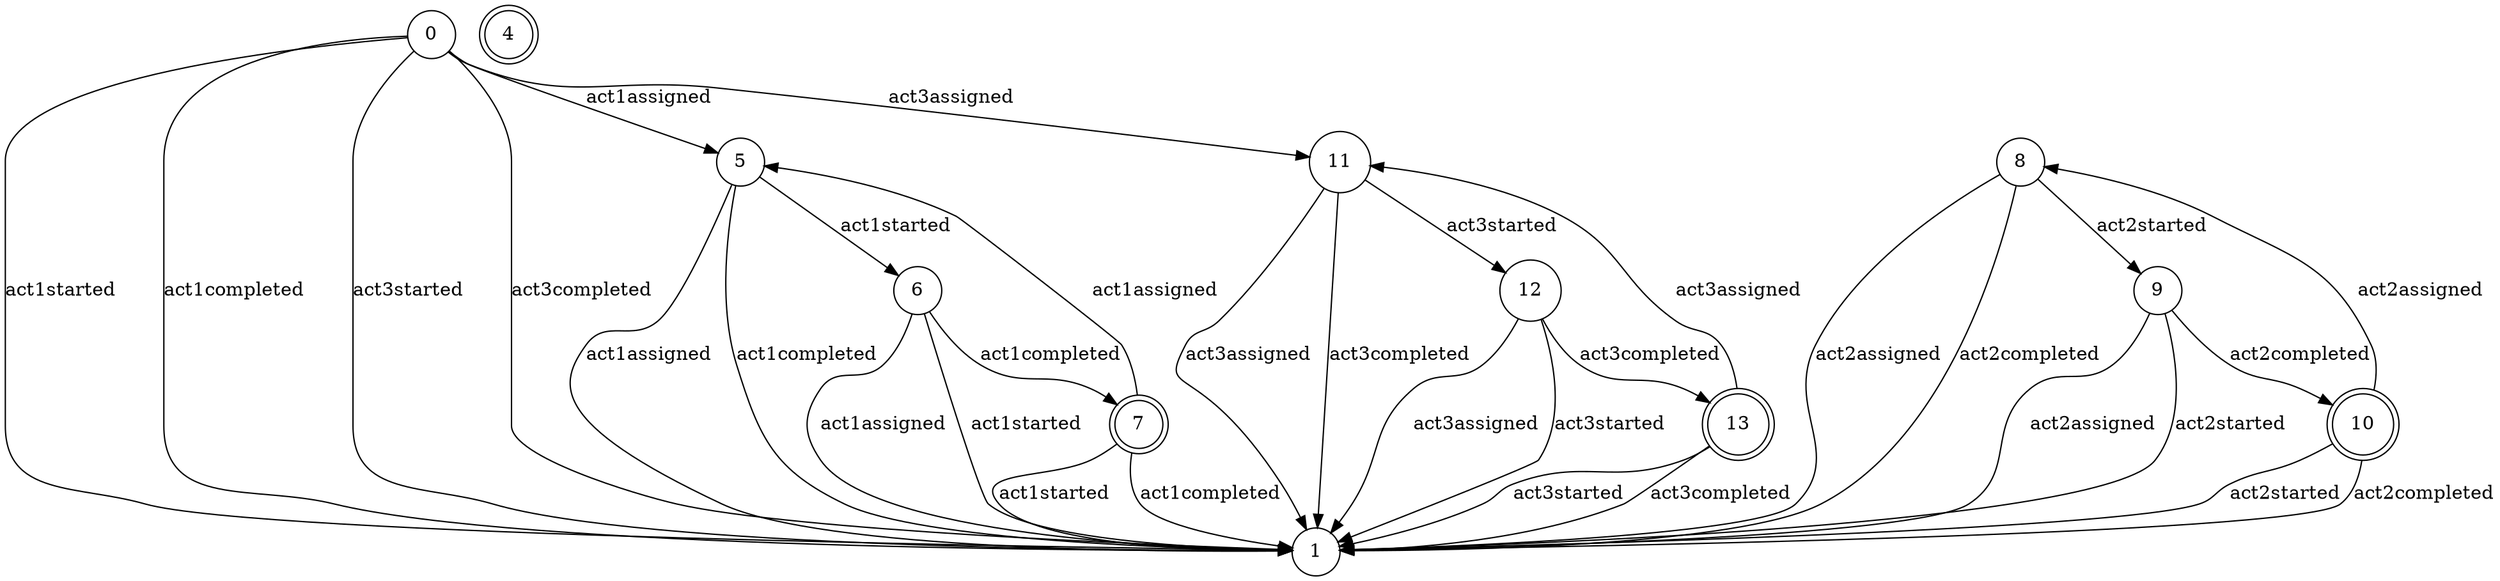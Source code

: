 digraph {
	0 [root=true]
	4 [shape=doublecircle]


	0 [shape=circle]
	1 [shape=circle]
	5 [shape=circle]
	6 [shape=circle]
	7 [shape=doublecircle]
	5 -> 1 [label="act1assigned"]
	5 -> 6 [label="act1started"]
	5 -> 1 [label="act1completed"]
	6 -> 1 [label="act1assigned"]
	6 -> 1 [label="act1started"]
	6 -> 7 [label="act1completed"]
	7 -> 5 [label="act1assigned"]
	7 -> 1 [label="act1started"]
	7 -> 1 [label="act1completed"]
	0 -> 5 [label="act1assigned"]
	0 -> 1 [label="act1started"]
	0 -> 1 [label="act1completed"]
	8 [shape=circle]
	9 [shape=circle]
	10 [shape=doublecircle]
	8 -> 1 [label="act2assigned"]
	8 -> 9 [label="act2started"]
	8 -> 1 [label="act2completed"]
	9 -> 1 [label="act2assigned"]
	9 -> 1 [label="act2started"]
	9 -> 10 [label="act2completed"]
	10 -> 8 [label="act2assigned"]
	10 -> 1 [label="act2started"]
	10 -> 1 [label="act2completed"]
	11 [shape=circle]
	12 [shape=circle]
	13 [shape=doublecircle]
	11 -> 1 [label="act3assigned"]
	11 -> 12 [label="act3started"]
	11 -> 1 [label="act3completed"]
	12 -> 1 [label="act3assigned"]
	12 -> 1 [label="act3started"]
	12 -> 13 [label="act3completed"]
	13 -> 11 [label="act3assigned"]
	13 -> 1 [label="act3started"]
	13 -> 1 [label="act3completed"]
	0 -> 11 [label="act3assigned"]
	0 -> 1 [label="act3started"]
	0 -> 1 [label="act3completed"]
}